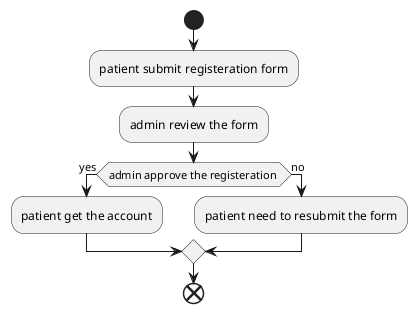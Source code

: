 @startuml registeration
start

:patient submit registeration form;
:admin review the form;
if(admin approve the registeration ) then (yes)
    :patient get the account;
else (no)
    :patient need to resubmit the form;
endif

end
@enduml